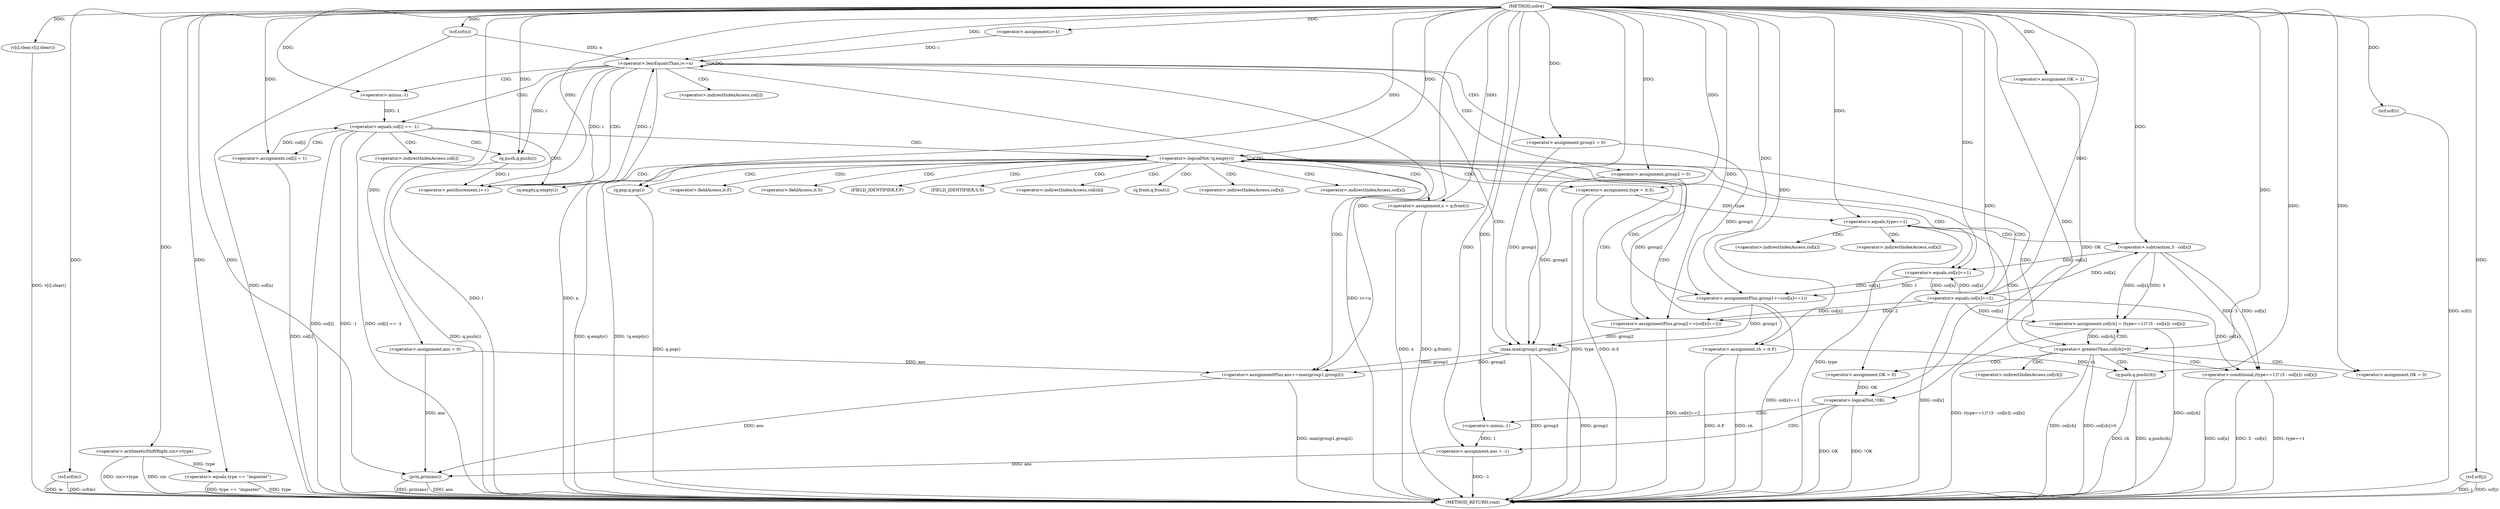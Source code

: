 digraph "solve" {  
"1000138" [label = "(METHOD,solve)" ]
"1000299" [label = "(METHOD_RETURN,void)" ]
"1000147" [label = "(v[i].clear,v[i].clear())" ]
"1000174" [label = "(<operator>.assignment,ans = 0)" ]
"1000178" [label = "(<operator>.assignment,OK = 1)" ]
"1000297" [label = "(prin,prin(ans))" ]
"1000143" [label = "(scf,scf(n))" ]
"1000145" [label = "(scf,scf(m))" ]
"1000157" [label = "(<operator>.arithmeticShiftRight,cin>>type)" ]
"1000183" [label = "(<operator>.assignment,i=1)" ]
"1000186" [label = "(<operator>.lessEqualsThan,i<=n)" ]
"1000189" [label = "(<operator>.postIncrement,i++)" ]
"1000291" [label = "(<operator>.logicalNot,!OK)" ]
"1000293" [label = "(<operator>.assignment,ans = -1)" ]
"1000153" [label = "(scf,scf(i))" ]
"1000155" [label = "(scf,scf(j))" ]
"1000161" [label = "(<operator>.equals,type == \"imposter\")" ]
"1000193" [label = "(<operator>.assignment,group1 = 0)" ]
"1000197" [label = "(<operator>.assignment,group2 = 0)" ]
"1000285" [label = "(<operator>.assignmentPlus,ans+=max(group1,group2))" ]
"1000201" [label = "(<operator>.equals,col[i] == -1)" ]
"1000295" [label = "(<operator>.minus,-1)" ]
"1000208" [label = "(q.push,q.push(i))" ]
"1000210" [label = "(<operator>.assignment,col[i] = 1)" ]
"1000287" [label = "(max,max(group1,group2))" ]
"1000205" [label = "(<operator>.minus,-1)" ]
"1000216" [label = "(<operator>.logicalNot,!q.empty())" ]
"1000220" [label = "(<operator>.assignment,x = q.front())" ]
"1000223" [label = "(<operator>.assignmentPlus,group1+=(col[x]==1))" ]
"1000230" [label = "(<operator>.assignmentPlus,group2+=(col[x]==2))" ]
"1000237" [label = "(q.pop,q.pop())" ]
"1000241" [label = "(<operator>.assignment,ch = it.F)" ]
"1000247" [label = "(<operator>.assignment,type = it.S)" ]
"1000225" [label = "(<operator>.equals,col[x]==1)" ]
"1000232" [label = "(<operator>.equals,col[x]==2)" ]
"1000253" [label = "(<operator>.greaterThan,col[ch]>0)" ]
"1000259" [label = "(<operator>.assignment,OK = 0)" ]
"1000262" [label = "(<operator>.assignment,OK = 0)" ]
"1000267" [label = "(<operator>.assignment,col[ch] = (type==1)? (3 - col[x]): col[x])" ]
"1000283" [label = "(q.push,q.push(ch))" ]
"1000271" [label = "(<operator>.conditional,(type==1)? (3 - col[x]): col[x])" ]
"1000272" [label = "(<operator>.equals,type==1)" ]
"1000275" [label = "(<operator>.subtraction,3 - col[x])" ]
"1000202" [label = "(<operator>.indirectIndexAccess,col[i])" ]
"1000211" [label = "(<operator>.indirectIndexAccess,col[i])" ]
"1000217" [label = "(q.empty,q.empty())" ]
"1000222" [label = "(q.front,q.front())" ]
"1000226" [label = "(<operator>.indirectIndexAccess,col[x])" ]
"1000233" [label = "(<operator>.indirectIndexAccess,col[x])" ]
"1000243" [label = "(<operator>.fieldAccess,it.F)" ]
"1000249" [label = "(<operator>.fieldAccess,it.S)" ]
"1000245" [label = "(FIELD_IDENTIFIER,F,F)" ]
"1000251" [label = "(FIELD_IDENTIFIER,S,S)" ]
"1000254" [label = "(<operator>.indirectIndexAccess,col[ch])" ]
"1000268" [label = "(<operator>.indirectIndexAccess,col[ch])" ]
"1000280" [label = "(<operator>.indirectIndexAccess,col[x])" ]
"1000277" [label = "(<operator>.indirectIndexAccess,col[x])" ]
  "1000143" -> "1000299"  [ label = "DDG: scf(n)"] 
  "1000145" -> "1000299"  [ label = "DDG: m"] 
  "1000145" -> "1000299"  [ label = "DDG: scf(m)"] 
  "1000147" -> "1000299"  [ label = "DDG: v[i].clear()"] 
  "1000153" -> "1000299"  [ label = "DDG: scf(i)"] 
  "1000155" -> "1000299"  [ label = "DDG: j"] 
  "1000155" -> "1000299"  [ label = "DDG: scf(j)"] 
  "1000157" -> "1000299"  [ label = "DDG: cin>>type"] 
  "1000161" -> "1000299"  [ label = "DDG: type"] 
  "1000161" -> "1000299"  [ label = "DDG: type == \"imposter\""] 
  "1000186" -> "1000299"  [ label = "DDG: i"] 
  "1000186" -> "1000299"  [ label = "DDG: n"] 
  "1000186" -> "1000299"  [ label = "DDG: i<=n"] 
  "1000291" -> "1000299"  [ label = "DDG: OK"] 
  "1000291" -> "1000299"  [ label = "DDG: !OK"] 
  "1000293" -> "1000299"  [ label = "DDG: -1"] 
  "1000297" -> "1000299"  [ label = "DDG: ans"] 
  "1000297" -> "1000299"  [ label = "DDG: prin(ans)"] 
  "1000201" -> "1000299"  [ label = "DDG: col[i]"] 
  "1000201" -> "1000299"  [ label = "DDG: -1"] 
  "1000201" -> "1000299"  [ label = "DDG: col[i] == -1"] 
  "1000208" -> "1000299"  [ label = "DDG: q.push(i)"] 
  "1000210" -> "1000299"  [ label = "DDG: col[i]"] 
  "1000216" -> "1000299"  [ label = "DDG: q.empty()"] 
  "1000216" -> "1000299"  [ label = "DDG: !q.empty()"] 
  "1000287" -> "1000299"  [ label = "DDG: group1"] 
  "1000287" -> "1000299"  [ label = "DDG: group2"] 
  "1000285" -> "1000299"  [ label = "DDG: max(group1,group2)"] 
  "1000220" -> "1000299"  [ label = "DDG: x"] 
  "1000220" -> "1000299"  [ label = "DDG: q.front()"] 
  "1000223" -> "1000299"  [ label = "DDG: col[x]==1"] 
  "1000232" -> "1000299"  [ label = "DDG: col[x]"] 
  "1000230" -> "1000299"  [ label = "DDG: col[x]==2"] 
  "1000237" -> "1000299"  [ label = "DDG: q.pop()"] 
  "1000241" -> "1000299"  [ label = "DDG: ch"] 
  "1000241" -> "1000299"  [ label = "DDG: it.F"] 
  "1000247" -> "1000299"  [ label = "DDG: type"] 
  "1000247" -> "1000299"  [ label = "DDG: it.S"] 
  "1000253" -> "1000299"  [ label = "DDG: col[ch]"] 
  "1000253" -> "1000299"  [ label = "DDG: col[ch]>0"] 
  "1000267" -> "1000299"  [ label = "DDG: col[ch]"] 
  "1000272" -> "1000299"  [ label = "DDG: type"] 
  "1000271" -> "1000299"  [ label = "DDG: type==1"] 
  "1000271" -> "1000299"  [ label = "DDG: col[x]"] 
  "1000271" -> "1000299"  [ label = "DDG: 3 - col[x]"] 
  "1000267" -> "1000299"  [ label = "DDG: (type==1)? (3 - col[x]): col[x]"] 
  "1000283" -> "1000299"  [ label = "DDG: ch"] 
  "1000283" -> "1000299"  [ label = "DDG: q.push(ch)"] 
  "1000157" -> "1000299"  [ label = "DDG: cin"] 
  "1000138" -> "1000147"  [ label = "DDG: "] 
  "1000138" -> "1000174"  [ label = "DDG: "] 
  "1000138" -> "1000178"  [ label = "DDG: "] 
  "1000138" -> "1000183"  [ label = "DDG: "] 
  "1000295" -> "1000293"  [ label = "DDG: 1"] 
  "1000174" -> "1000297"  [ label = "DDG: ans"] 
  "1000293" -> "1000297"  [ label = "DDG: ans"] 
  "1000285" -> "1000297"  [ label = "DDG: ans"] 
  "1000138" -> "1000297"  [ label = "DDG: "] 
  "1000138" -> "1000143"  [ label = "DDG: "] 
  "1000138" -> "1000145"  [ label = "DDG: "] 
  "1000138" -> "1000157"  [ label = "DDG: "] 
  "1000183" -> "1000186"  [ label = "DDG: i"] 
  "1000189" -> "1000186"  [ label = "DDG: i"] 
  "1000138" -> "1000186"  [ label = "DDG: "] 
  "1000143" -> "1000186"  [ label = "DDG: n"] 
  "1000186" -> "1000189"  [ label = "DDG: i"] 
  "1000208" -> "1000189"  [ label = "DDG: i"] 
  "1000138" -> "1000189"  [ label = "DDG: "] 
  "1000138" -> "1000193"  [ label = "DDG: "] 
  "1000138" -> "1000197"  [ label = "DDG: "] 
  "1000287" -> "1000285"  [ label = "DDG: group1"] 
  "1000287" -> "1000285"  [ label = "DDG: group2"] 
  "1000178" -> "1000291"  [ label = "DDG: OK"] 
  "1000262" -> "1000291"  [ label = "DDG: OK"] 
  "1000138" -> "1000291"  [ label = "DDG: "] 
  "1000138" -> "1000293"  [ label = "DDG: "] 
  "1000138" -> "1000153"  [ label = "DDG: "] 
  "1000138" -> "1000155"  [ label = "DDG: "] 
  "1000157" -> "1000161"  [ label = "DDG: type"] 
  "1000138" -> "1000161"  [ label = "DDG: "] 
  "1000174" -> "1000285"  [ label = "DDG: ans"] 
  "1000138" -> "1000285"  [ label = "DDG: "] 
  "1000138" -> "1000295"  [ label = "DDG: "] 
  "1000210" -> "1000201"  [ label = "DDG: col[i]"] 
  "1000205" -> "1000201"  [ label = "DDG: 1"] 
  "1000138" -> "1000210"  [ label = "DDG: "] 
  "1000193" -> "1000287"  [ label = "DDG: group1"] 
  "1000223" -> "1000287"  [ label = "DDG: group1"] 
  "1000138" -> "1000287"  [ label = "DDG: "] 
  "1000197" -> "1000287"  [ label = "DDG: group2"] 
  "1000230" -> "1000287"  [ label = "DDG: group2"] 
  "1000138" -> "1000205"  [ label = "DDG: "] 
  "1000186" -> "1000208"  [ label = "DDG: i"] 
  "1000138" -> "1000208"  [ label = "DDG: "] 
  "1000138" -> "1000216"  [ label = "DDG: "] 
  "1000138" -> "1000220"  [ label = "DDG: "] 
  "1000225" -> "1000223"  [ label = "DDG: col[x]"] 
  "1000225" -> "1000223"  [ label = "DDG: 1"] 
  "1000232" -> "1000230"  [ label = "DDG: 2"] 
  "1000232" -> "1000230"  [ label = "DDG: col[x]"] 
  "1000138" -> "1000237"  [ label = "DDG: "] 
  "1000193" -> "1000223"  [ label = "DDG: group1"] 
  "1000138" -> "1000223"  [ label = "DDG: "] 
  "1000197" -> "1000230"  [ label = "DDG: group2"] 
  "1000138" -> "1000230"  [ label = "DDG: "] 
  "1000232" -> "1000225"  [ label = "DDG: col[x]"] 
  "1000275" -> "1000225"  [ label = "DDG: col[x]"] 
  "1000138" -> "1000225"  [ label = "DDG: "] 
  "1000225" -> "1000232"  [ label = "DDG: col[x]"] 
  "1000138" -> "1000232"  [ label = "DDG: "] 
  "1000138" -> "1000241"  [ label = "DDG: "] 
  "1000138" -> "1000247"  [ label = "DDG: "] 
  "1000267" -> "1000253"  [ label = "DDG: col[ch]"] 
  "1000138" -> "1000253"  [ label = "DDG: "] 
  "1000138" -> "1000259"  [ label = "DDG: "] 
  "1000138" -> "1000262"  [ label = "DDG: "] 
  "1000232" -> "1000267"  [ label = "DDG: col[x]"] 
  "1000275" -> "1000267"  [ label = "DDG: col[x]"] 
  "1000275" -> "1000267"  [ label = "DDG: 3"] 
  "1000241" -> "1000283"  [ label = "DDG: ch"] 
  "1000138" -> "1000283"  [ label = "DDG: "] 
  "1000275" -> "1000271"  [ label = "DDG: 3"] 
  "1000275" -> "1000271"  [ label = "DDG: col[x]"] 
  "1000232" -> "1000271"  [ label = "DDG: col[x]"] 
  "1000247" -> "1000272"  [ label = "DDG: type"] 
  "1000138" -> "1000272"  [ label = "DDG: "] 
  "1000138" -> "1000275"  [ label = "DDG: "] 
  "1000232" -> "1000275"  [ label = "DDG: col[x]"] 
  "1000186" -> "1000285"  [ label = "CDG: "] 
  "1000186" -> "1000197"  [ label = "CDG: "] 
  "1000186" -> "1000186"  [ label = "CDG: "] 
  "1000186" -> "1000189"  [ label = "CDG: "] 
  "1000186" -> "1000205"  [ label = "CDG: "] 
  "1000186" -> "1000201"  [ label = "CDG: "] 
  "1000186" -> "1000202"  [ label = "CDG: "] 
  "1000186" -> "1000193"  [ label = "CDG: "] 
  "1000186" -> "1000287"  [ label = "CDG: "] 
  "1000291" -> "1000293"  [ label = "CDG: "] 
  "1000291" -> "1000295"  [ label = "CDG: "] 
  "1000201" -> "1000211"  [ label = "CDG: "] 
  "1000201" -> "1000208"  [ label = "CDG: "] 
  "1000201" -> "1000216"  [ label = "CDG: "] 
  "1000201" -> "1000210"  [ label = "CDG: "] 
  "1000201" -> "1000217"  [ label = "CDG: "] 
  "1000216" -> "1000247"  [ label = "CDG: "] 
  "1000216" -> "1000233"  [ label = "CDG: "] 
  "1000216" -> "1000243"  [ label = "CDG: "] 
  "1000216" -> "1000230"  [ label = "CDG: "] 
  "1000216" -> "1000216"  [ label = "CDG: "] 
  "1000216" -> "1000251"  [ label = "CDG: "] 
  "1000216" -> "1000225"  [ label = "CDG: "] 
  "1000216" -> "1000222"  [ label = "CDG: "] 
  "1000216" -> "1000254"  [ label = "CDG: "] 
  "1000216" -> "1000253"  [ label = "CDG: "] 
  "1000216" -> "1000220"  [ label = "CDG: "] 
  "1000216" -> "1000237"  [ label = "CDG: "] 
  "1000216" -> "1000249"  [ label = "CDG: "] 
  "1000216" -> "1000241"  [ label = "CDG: "] 
  "1000216" -> "1000217"  [ label = "CDG: "] 
  "1000216" -> "1000223"  [ label = "CDG: "] 
  "1000216" -> "1000245"  [ label = "CDG: "] 
  "1000216" -> "1000226"  [ label = "CDG: "] 
  "1000216" -> "1000232"  [ label = "CDG: "] 
  "1000253" -> "1000268"  [ label = "CDG: "] 
  "1000253" -> "1000259"  [ label = "CDG: "] 
  "1000253" -> "1000283"  [ label = "CDG: "] 
  "1000253" -> "1000262"  [ label = "CDG: "] 
  "1000253" -> "1000272"  [ label = "CDG: "] 
  "1000253" -> "1000271"  [ label = "CDG: "] 
  "1000253" -> "1000267"  [ label = "CDG: "] 
  "1000272" -> "1000277"  [ label = "CDG: "] 
  "1000272" -> "1000280"  [ label = "CDG: "] 
  "1000272" -> "1000275"  [ label = "CDG: "] 
}
